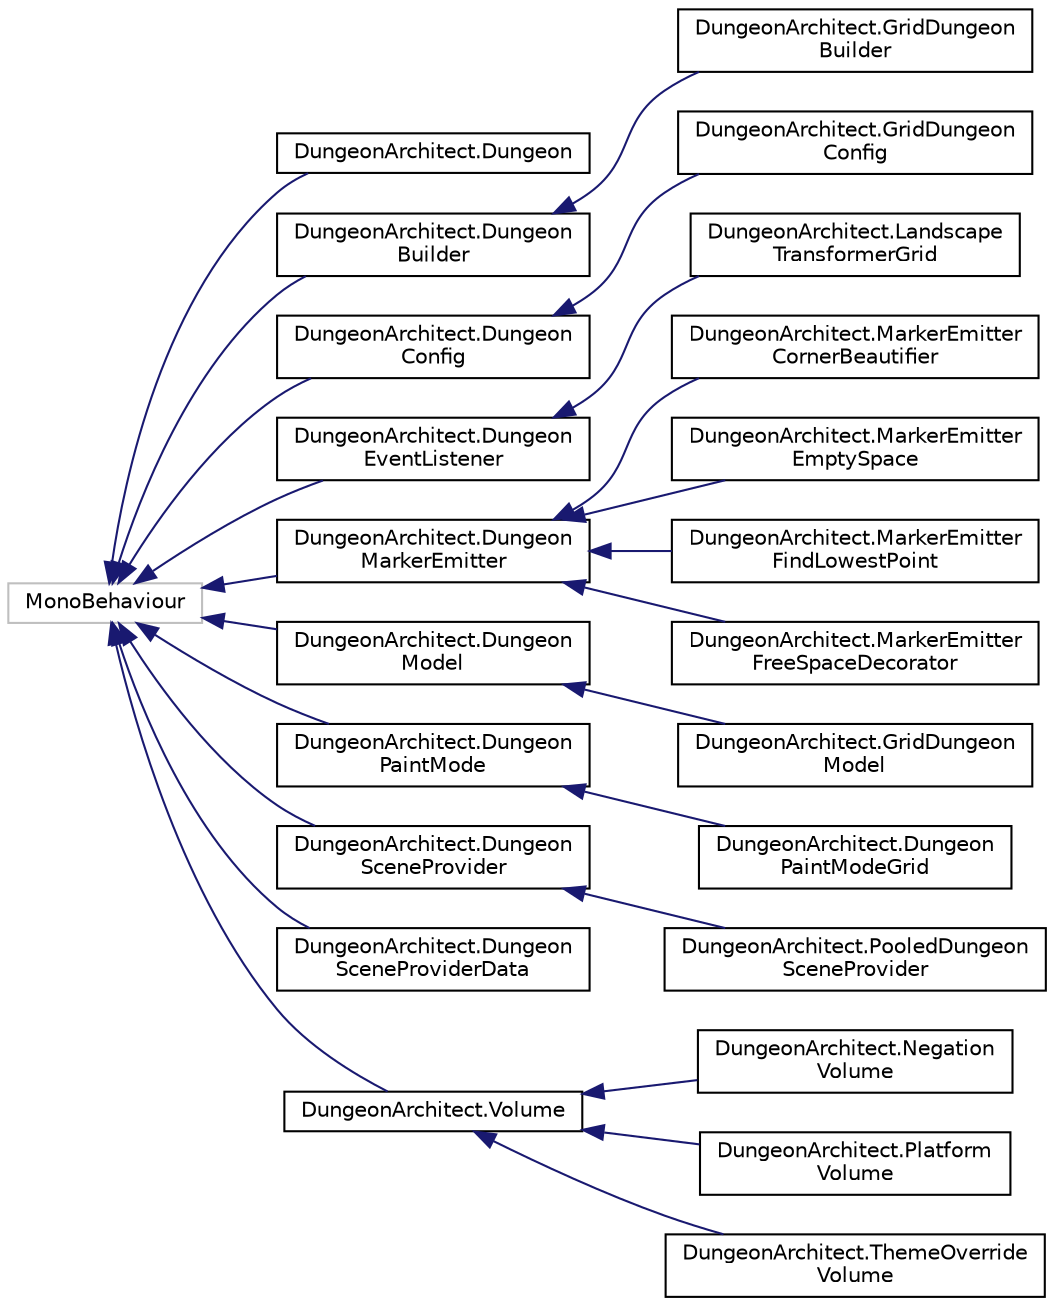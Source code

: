 digraph "Graphical Class Hierarchy"
{
  edge [fontname="Helvetica",fontsize="10",labelfontname="Helvetica",labelfontsize="10"];
  node [fontname="Helvetica",fontsize="10",shape=record];
  rankdir="LR";
  Node1 [label="MonoBehaviour",height=0.2,width=0.4,color="grey75", fillcolor="white", style="filled"];
  Node1 -> Node2 [dir="back",color="midnightblue",fontsize="10",style="solid",fontname="Helvetica"];
  Node2 [label="DungeonArchitect.Dungeon",height=0.2,width=0.4,color="black", fillcolor="white", style="filled",URL="$class_dungeon_architect_1_1_dungeon.html",tooltip="The main dungeon behavior that manages the creation and destruction of dungeons "];
  Node1 -> Node3 [dir="back",color="midnightblue",fontsize="10",style="solid",fontname="Helvetica"];
  Node3 [label="DungeonArchitect.Dungeon\lBuilder",height=0.2,width=0.4,color="black", fillcolor="white", style="filled",URL="$class_dungeon_architect_1_1_dungeon_builder.html",tooltip="Builds the layout of the dungeon and emits markers around the layout Implement this class to create y..."];
  Node3 -> Node4 [dir="back",color="midnightblue",fontsize="10",style="solid",fontname="Helvetica"];
  Node4 [label="DungeonArchitect.GridDungeon\lBuilder",height=0.2,width=0.4,color="black", fillcolor="white", style="filled",URL="$class_dungeon_architect_1_1_grid_dungeon_builder.html",tooltip="A Dungeon Builder implementation that builds a grid based dungeon. "];
  Node1 -> Node5 [dir="back",color="midnightblue",fontsize="10",style="solid",fontname="Helvetica"];
  Node5 [label="DungeonArchitect.Dungeon\lConfig",height=0.2,width=0.4,color="black", fillcolor="white", style="filled",URL="$class_dungeon_architect_1_1_dungeon_config.html",tooltip="Base dungeon configuration. Create your own implementation of this configuration based on your dungeo..."];
  Node5 -> Node6 [dir="back",color="midnightblue",fontsize="10",style="solid",fontname="Helvetica"];
  Node6 [label="DungeonArchitect.GridDungeon\lConfig",height=0.2,width=0.4,color="black", fillcolor="white", style="filled",URL="$class_dungeon_architect_1_1_grid_dungeon_config.html",tooltip="The dungeon configuration for the Grid builder "];
  Node1 -> Node7 [dir="back",color="midnightblue",fontsize="10",style="solid",fontname="Helvetica"];
  Node7 [label="DungeonArchitect.Dungeon\lEventListener",height=0.2,width=0.4,color="black", fillcolor="white", style="filled",URL="$class_dungeon_architect_1_1_dungeon_event_listener.html",tooltip="Listen to various dungeon events during the build and destroy phase "];
  Node7 -> Node8 [dir="back",color="midnightblue",fontsize="10",style="solid",fontname="Helvetica"];
  Node8 [label="DungeonArchitect.Landscape\lTransformerGrid",height=0.2,width=0.4,color="black", fillcolor="white", style="filled",URL="$class_dungeon_architect_1_1_landscape_transformer_grid.html",tooltip="The terrain modifier that works with the grid based dungeon builder (DungeonBuilderGrid) It modifies ..."];
  Node1 -> Node9 [dir="back",color="midnightblue",fontsize="10",style="solid",fontname="Helvetica"];
  Node9 [label="DungeonArchitect.Dungeon\lMarkerEmitter",height=0.2,width=0.4,color="black", fillcolor="white", style="filled",URL="$class_dungeon_architect_1_1_dungeon_marker_emitter.html",tooltip="Marker Emitters let you emit your own markers anywhere in the map. Implement this class and add it to..."];
  Node9 -> Node10 [dir="back",color="midnightblue",fontsize="10",style="solid",fontname="Helvetica"];
  Node10 [label="DungeonArchitect.MarkerEmitter\lCornerBeautifier",height=0.2,width=0.4,color="black", fillcolor="white", style="filled",URL="$class_dungeon_architect_1_1_marker_emitter_corner_beautifier.html",tooltip="Emits markers to beautify the level around corners based on the surrounding tiles ..."];
  Node9 -> Node11 [dir="back",color="midnightblue",fontsize="10",style="solid",fontname="Helvetica"];
  Node11 [label="DungeonArchitect.MarkerEmitter\lEmptySpace",height=0.2,width=0.4,color="black", fillcolor="white", style="filled",URL="$class_dungeon_architect_1_1_marker_emitter_empty_space.html",tooltip="Emits markers in the nearby empty space of the dungeon layout "];
  Node9 -> Node12 [dir="back",color="midnightblue",fontsize="10",style="solid",fontname="Helvetica"];
  Node12 [label="DungeonArchitect.MarkerEmitter\lFindLowestPoint",height=0.2,width=0.4,color="black", fillcolor="white", style="filled",URL="$class_dungeon_architect_1_1_marker_emitter_find_lowest_point.html",tooltip="Finds the lowest dungeon point and emits a marker at that position. Also sets the scale of the marker..."];
  Node9 -> Node13 [dir="back",color="midnightblue",fontsize="10",style="solid",fontname="Helvetica"];
  Node13 [label="DungeonArchitect.MarkerEmitter\lFreeSpaceDecorator",height=0.2,width=0.4,color="black", fillcolor="white", style="filled",URL="$class_dungeon_architect_1_1_marker_emitter_free_space_decorator.html",tooltip="A more specialized version of the EmptySpace emitter. Emits decorative markers in empty space near th..."];
  Node1 -> Node14 [dir="back",color="midnightblue",fontsize="10",style="solid",fontname="Helvetica"];
  Node14 [label="DungeonArchitect.Dungeon\lModel",height=0.2,width=0.4,color="black", fillcolor="white", style="filled",URL="$class_dungeon_architect_1_1_dungeon_model.html",tooltip="Abstract dungeon model. Create your own implementation of the model depending on your builder&#39;s needs..."];
  Node14 -> Node15 [dir="back",color="midnightblue",fontsize="10",style="solid",fontname="Helvetica"];
  Node15 [label="DungeonArchitect.GridDungeon\lModel",height=0.2,width=0.4,color="black", fillcolor="white", style="filled",URL="$class_dungeon_architect_1_1_grid_dungeon_model.html",tooltip="Data model for the grid based dungeon builder "];
  Node1 -> Node16 [dir="back",color="midnightblue",fontsize="10",style="solid",fontname="Helvetica"];
  Node16 [label="DungeonArchitect.Dungeon\lPaintMode",height=0.2,width=0.4,color="black", fillcolor="white", style="filled",URL="$class_dungeon_architect_1_1_dungeon_paint_mode.html",tooltip="Manage the editor paint mode so you can paint the layout of you dungeon. You should implement your ow..."];
  Node16 -> Node17 [dir="back",color="midnightblue",fontsize="10",style="solid",fontname="Helvetica"];
  Node17 [label="DungeonArchitect.Dungeon\lPaintModeGrid",height=0.2,width=0.4,color="black", fillcolor="white", style="filled",URL="$class_dungeon_architect_1_1_dungeon_paint_mode_grid.html",tooltip="Editor tooling for the grid based dungeon builder. Lets you paint with a grid based brush ..."];
  Node1 -> Node18 [dir="back",color="midnightblue",fontsize="10",style="solid",fontname="Helvetica"];
  Node18 [label="DungeonArchitect.Dungeon\lSceneProvider",height=0.2,width=0.4,color="black", fillcolor="white", style="filled",URL="$class_dungeon_architect_1_1_dungeon_scene_provider.html",tooltip="A scene provider instantiates game objects into the scene. Implementations can customize the instanti..."];
  Node18 -> Node19 [dir="back",color="midnightblue",fontsize="10",style="solid",fontname="Helvetica"];
  Node19 [label="DungeonArchitect.PooledDungeon\lSceneProvider",height=0.2,width=0.4,color="black", fillcolor="white", style="filled",URL="$class_dungeon_architect_1_1_pooled_dungeon_scene_provider.html",tooltip="Implementation of the Scene provider that adds object pooling over the existing functionality. This is useful for quick rebuilding and better performance, as object in the scene are reused while rebuilding, instead of destroying everything and rebuilding "];
  Node1 -> Node20 [dir="back",color="midnightblue",fontsize="10",style="solid",fontname="Helvetica"];
  Node20 [label="DungeonArchitect.Dungeon\lSceneProviderData",height=0.2,width=0.4,color="black", fillcolor="white", style="filled",URL="$class_dungeon_architect_1_1_dungeon_scene_provider_data.html",tooltip="Meta-data added to each spawned game object in the scene. This is used to identify objects that belon..."];
  Node1 -> Node21 [dir="back",color="midnightblue",fontsize="10",style="solid",fontname="Helvetica"];
  Node21 [label="DungeonArchitect.Volume",height=0.2,width=0.4,color="black", fillcolor="white", style="filled",URL="$class_dungeon_architect_1_1_volume.html",tooltip="A volume is an abstract representation of space in the world. A volume can be scaled and moved around..."];
  Node21 -> Node22 [dir="back",color="midnightblue",fontsize="10",style="solid",fontname="Helvetica"];
  Node22 [label="DungeonArchitect.Negation\lVolume",height=0.2,width=0.4,color="black", fillcolor="white", style="filled",URL="$class_dungeon_architect_1_1_negation_volume.html",tooltip="Negation volumes remove procedural geometries from the scene that lie with it&#39;s bounds ..."];
  Node21 -> Node23 [dir="back",color="midnightblue",fontsize="10",style="solid",fontname="Helvetica"];
  Node23 [label="DungeonArchitect.Platform\lVolume",height=0.2,width=0.4,color="black", fillcolor="white", style="filled",URL="$class_dungeon_architect_1_1_platform_volume.html",tooltip="Platform volumes add a platform in the scene encompassing the volume "];
  Node21 -> Node24 [dir="back",color="midnightblue",fontsize="10",style="solid",fontname="Helvetica"];
  Node24 [label="DungeonArchitect.ThemeOverride\lVolume",height=0.2,width=0.4,color="black", fillcolor="white", style="filled",URL="$class_dungeon_architect_1_1_theme_override_volume.html",tooltip="Dungeon layout that lies within this volumes bounds picks up the theme set in this volume ..."];
}
